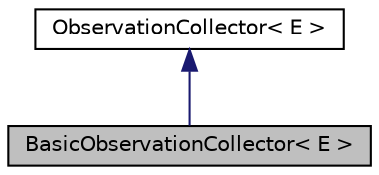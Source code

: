 digraph "BasicObservationCollector&lt; E &gt;"
{
 // INTERACTIVE_SVG=YES
  bgcolor="transparent";
  edge [fontname="Helvetica",fontsize="10",labelfontname="Helvetica",labelfontsize="10"];
  node [fontname="Helvetica",fontsize="10",shape=record];
  Node0 [label="BasicObservationCollector\< E \>",height=0.2,width=0.4,color="black", fillcolor="grey75", style="filled", fontcolor="black"];
  Node1 -> Node0 [dir="back",color="midnightblue",fontsize="10",style="solid",fontname="Helvetica"];
  Node1 [label="ObservationCollector\< E \>",height=0.2,width=0.4,color="black",URL="$da/d9b/interfaceumontreal_1_1ssj_1_1mcqmctools_1_1anova_1_1ObservationCollector.html"];
}
